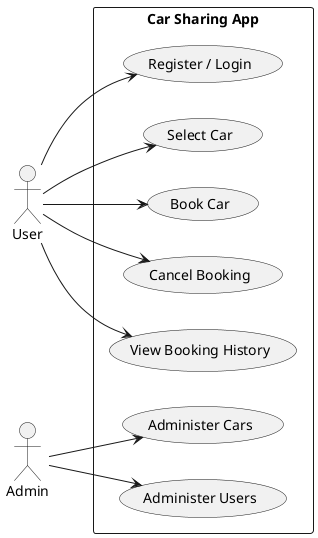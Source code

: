 
```plantuml
@startuml Car_Sharing_App_Use_Case_Diagram

left to right direction
actor "User" as user
actor "Admin" as admin

rectangle "Car Sharing App" {
  usecase "Register / Login" as UC1
  usecase "Select Car" as UC2
  usecase "Book Car" as UC3
  usecase "Cancel Booking" as UC4
  usecase "View Booking History" as UC5
  usecase "Administer Cars" as UC6
  usecase "Administer Users" as UC7

  user --> UC1
  user --> UC2
  user --> UC3
  user --> UC4
  user --> UC5
  admin --> UC6
  admin --> UC7
}

@enduml
```

